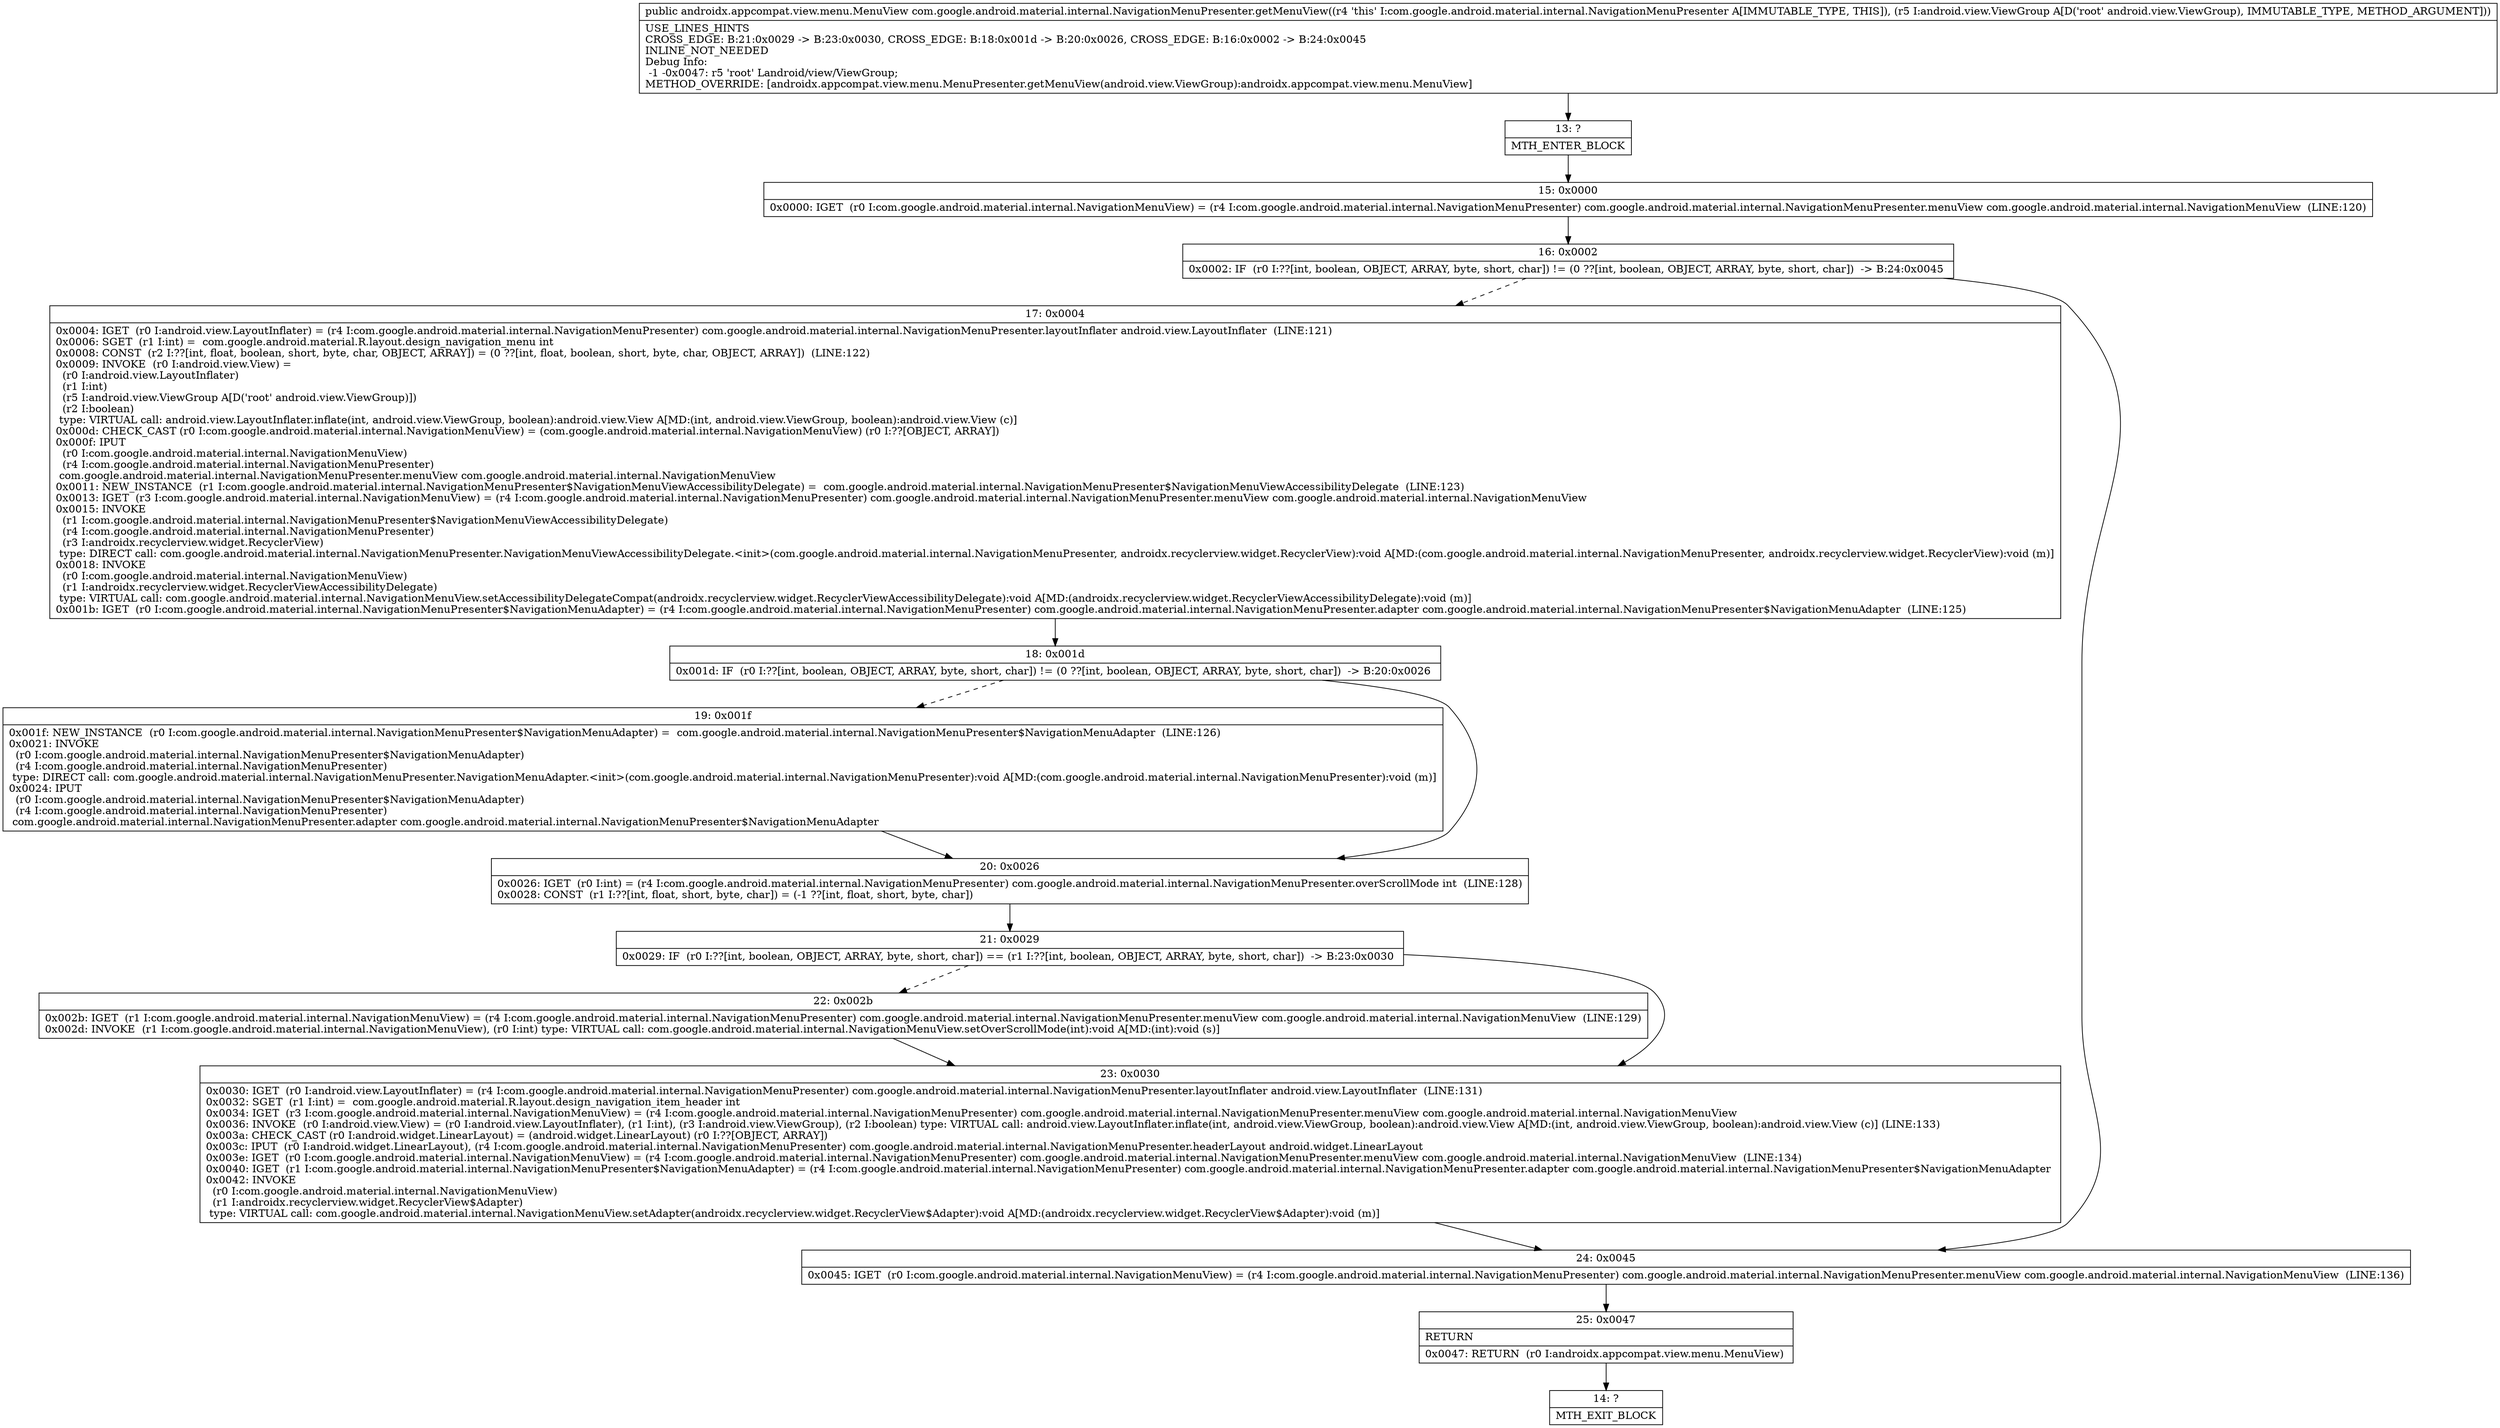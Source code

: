 digraph "CFG forcom.google.android.material.internal.NavigationMenuPresenter.getMenuView(Landroid\/view\/ViewGroup;)Landroidx\/appcompat\/view\/menu\/MenuView;" {
Node_13 [shape=record,label="{13\:\ ?|MTH_ENTER_BLOCK\l}"];
Node_15 [shape=record,label="{15\:\ 0x0000|0x0000: IGET  (r0 I:com.google.android.material.internal.NavigationMenuView) = (r4 I:com.google.android.material.internal.NavigationMenuPresenter) com.google.android.material.internal.NavigationMenuPresenter.menuView com.google.android.material.internal.NavigationMenuView  (LINE:120)\l}"];
Node_16 [shape=record,label="{16\:\ 0x0002|0x0002: IF  (r0 I:??[int, boolean, OBJECT, ARRAY, byte, short, char]) != (0 ??[int, boolean, OBJECT, ARRAY, byte, short, char])  \-\> B:24:0x0045 \l}"];
Node_17 [shape=record,label="{17\:\ 0x0004|0x0004: IGET  (r0 I:android.view.LayoutInflater) = (r4 I:com.google.android.material.internal.NavigationMenuPresenter) com.google.android.material.internal.NavigationMenuPresenter.layoutInflater android.view.LayoutInflater  (LINE:121)\l0x0006: SGET  (r1 I:int) =  com.google.android.material.R.layout.design_navigation_menu int \l0x0008: CONST  (r2 I:??[int, float, boolean, short, byte, char, OBJECT, ARRAY]) = (0 ??[int, float, boolean, short, byte, char, OBJECT, ARRAY])  (LINE:122)\l0x0009: INVOKE  (r0 I:android.view.View) = \l  (r0 I:android.view.LayoutInflater)\l  (r1 I:int)\l  (r5 I:android.view.ViewGroup A[D('root' android.view.ViewGroup)])\l  (r2 I:boolean)\l type: VIRTUAL call: android.view.LayoutInflater.inflate(int, android.view.ViewGroup, boolean):android.view.View A[MD:(int, android.view.ViewGroup, boolean):android.view.View (c)]\l0x000d: CHECK_CAST (r0 I:com.google.android.material.internal.NavigationMenuView) = (com.google.android.material.internal.NavigationMenuView) (r0 I:??[OBJECT, ARRAY]) \l0x000f: IPUT  \l  (r0 I:com.google.android.material.internal.NavigationMenuView)\l  (r4 I:com.google.android.material.internal.NavigationMenuPresenter)\l com.google.android.material.internal.NavigationMenuPresenter.menuView com.google.android.material.internal.NavigationMenuView \l0x0011: NEW_INSTANCE  (r1 I:com.google.android.material.internal.NavigationMenuPresenter$NavigationMenuViewAccessibilityDelegate) =  com.google.android.material.internal.NavigationMenuPresenter$NavigationMenuViewAccessibilityDelegate  (LINE:123)\l0x0013: IGET  (r3 I:com.google.android.material.internal.NavigationMenuView) = (r4 I:com.google.android.material.internal.NavigationMenuPresenter) com.google.android.material.internal.NavigationMenuPresenter.menuView com.google.android.material.internal.NavigationMenuView \l0x0015: INVOKE  \l  (r1 I:com.google.android.material.internal.NavigationMenuPresenter$NavigationMenuViewAccessibilityDelegate)\l  (r4 I:com.google.android.material.internal.NavigationMenuPresenter)\l  (r3 I:androidx.recyclerview.widget.RecyclerView)\l type: DIRECT call: com.google.android.material.internal.NavigationMenuPresenter.NavigationMenuViewAccessibilityDelegate.\<init\>(com.google.android.material.internal.NavigationMenuPresenter, androidx.recyclerview.widget.RecyclerView):void A[MD:(com.google.android.material.internal.NavigationMenuPresenter, androidx.recyclerview.widget.RecyclerView):void (m)]\l0x0018: INVOKE  \l  (r0 I:com.google.android.material.internal.NavigationMenuView)\l  (r1 I:androidx.recyclerview.widget.RecyclerViewAccessibilityDelegate)\l type: VIRTUAL call: com.google.android.material.internal.NavigationMenuView.setAccessibilityDelegateCompat(androidx.recyclerview.widget.RecyclerViewAccessibilityDelegate):void A[MD:(androidx.recyclerview.widget.RecyclerViewAccessibilityDelegate):void (m)]\l0x001b: IGET  (r0 I:com.google.android.material.internal.NavigationMenuPresenter$NavigationMenuAdapter) = (r4 I:com.google.android.material.internal.NavigationMenuPresenter) com.google.android.material.internal.NavigationMenuPresenter.adapter com.google.android.material.internal.NavigationMenuPresenter$NavigationMenuAdapter  (LINE:125)\l}"];
Node_18 [shape=record,label="{18\:\ 0x001d|0x001d: IF  (r0 I:??[int, boolean, OBJECT, ARRAY, byte, short, char]) != (0 ??[int, boolean, OBJECT, ARRAY, byte, short, char])  \-\> B:20:0x0026 \l}"];
Node_19 [shape=record,label="{19\:\ 0x001f|0x001f: NEW_INSTANCE  (r0 I:com.google.android.material.internal.NavigationMenuPresenter$NavigationMenuAdapter) =  com.google.android.material.internal.NavigationMenuPresenter$NavigationMenuAdapter  (LINE:126)\l0x0021: INVOKE  \l  (r0 I:com.google.android.material.internal.NavigationMenuPresenter$NavigationMenuAdapter)\l  (r4 I:com.google.android.material.internal.NavigationMenuPresenter)\l type: DIRECT call: com.google.android.material.internal.NavigationMenuPresenter.NavigationMenuAdapter.\<init\>(com.google.android.material.internal.NavigationMenuPresenter):void A[MD:(com.google.android.material.internal.NavigationMenuPresenter):void (m)]\l0x0024: IPUT  \l  (r0 I:com.google.android.material.internal.NavigationMenuPresenter$NavigationMenuAdapter)\l  (r4 I:com.google.android.material.internal.NavigationMenuPresenter)\l com.google.android.material.internal.NavigationMenuPresenter.adapter com.google.android.material.internal.NavigationMenuPresenter$NavigationMenuAdapter \l}"];
Node_20 [shape=record,label="{20\:\ 0x0026|0x0026: IGET  (r0 I:int) = (r4 I:com.google.android.material.internal.NavigationMenuPresenter) com.google.android.material.internal.NavigationMenuPresenter.overScrollMode int  (LINE:128)\l0x0028: CONST  (r1 I:??[int, float, short, byte, char]) = (\-1 ??[int, float, short, byte, char]) \l}"];
Node_21 [shape=record,label="{21\:\ 0x0029|0x0029: IF  (r0 I:??[int, boolean, OBJECT, ARRAY, byte, short, char]) == (r1 I:??[int, boolean, OBJECT, ARRAY, byte, short, char])  \-\> B:23:0x0030 \l}"];
Node_22 [shape=record,label="{22\:\ 0x002b|0x002b: IGET  (r1 I:com.google.android.material.internal.NavigationMenuView) = (r4 I:com.google.android.material.internal.NavigationMenuPresenter) com.google.android.material.internal.NavigationMenuPresenter.menuView com.google.android.material.internal.NavigationMenuView  (LINE:129)\l0x002d: INVOKE  (r1 I:com.google.android.material.internal.NavigationMenuView), (r0 I:int) type: VIRTUAL call: com.google.android.material.internal.NavigationMenuView.setOverScrollMode(int):void A[MD:(int):void (s)]\l}"];
Node_23 [shape=record,label="{23\:\ 0x0030|0x0030: IGET  (r0 I:android.view.LayoutInflater) = (r4 I:com.google.android.material.internal.NavigationMenuPresenter) com.google.android.material.internal.NavigationMenuPresenter.layoutInflater android.view.LayoutInflater  (LINE:131)\l0x0032: SGET  (r1 I:int) =  com.google.android.material.R.layout.design_navigation_item_header int \l0x0034: IGET  (r3 I:com.google.android.material.internal.NavigationMenuView) = (r4 I:com.google.android.material.internal.NavigationMenuPresenter) com.google.android.material.internal.NavigationMenuPresenter.menuView com.google.android.material.internal.NavigationMenuView \l0x0036: INVOKE  (r0 I:android.view.View) = (r0 I:android.view.LayoutInflater), (r1 I:int), (r3 I:android.view.ViewGroup), (r2 I:boolean) type: VIRTUAL call: android.view.LayoutInflater.inflate(int, android.view.ViewGroup, boolean):android.view.View A[MD:(int, android.view.ViewGroup, boolean):android.view.View (c)] (LINE:133)\l0x003a: CHECK_CAST (r0 I:android.widget.LinearLayout) = (android.widget.LinearLayout) (r0 I:??[OBJECT, ARRAY]) \l0x003c: IPUT  (r0 I:android.widget.LinearLayout), (r4 I:com.google.android.material.internal.NavigationMenuPresenter) com.google.android.material.internal.NavigationMenuPresenter.headerLayout android.widget.LinearLayout \l0x003e: IGET  (r0 I:com.google.android.material.internal.NavigationMenuView) = (r4 I:com.google.android.material.internal.NavigationMenuPresenter) com.google.android.material.internal.NavigationMenuPresenter.menuView com.google.android.material.internal.NavigationMenuView  (LINE:134)\l0x0040: IGET  (r1 I:com.google.android.material.internal.NavigationMenuPresenter$NavigationMenuAdapter) = (r4 I:com.google.android.material.internal.NavigationMenuPresenter) com.google.android.material.internal.NavigationMenuPresenter.adapter com.google.android.material.internal.NavigationMenuPresenter$NavigationMenuAdapter \l0x0042: INVOKE  \l  (r0 I:com.google.android.material.internal.NavigationMenuView)\l  (r1 I:androidx.recyclerview.widget.RecyclerView$Adapter)\l type: VIRTUAL call: com.google.android.material.internal.NavigationMenuView.setAdapter(androidx.recyclerview.widget.RecyclerView$Adapter):void A[MD:(androidx.recyclerview.widget.RecyclerView$Adapter):void (m)]\l}"];
Node_24 [shape=record,label="{24\:\ 0x0045|0x0045: IGET  (r0 I:com.google.android.material.internal.NavigationMenuView) = (r4 I:com.google.android.material.internal.NavigationMenuPresenter) com.google.android.material.internal.NavigationMenuPresenter.menuView com.google.android.material.internal.NavigationMenuView  (LINE:136)\l}"];
Node_25 [shape=record,label="{25\:\ 0x0047|RETURN\l|0x0047: RETURN  (r0 I:androidx.appcompat.view.menu.MenuView) \l}"];
Node_14 [shape=record,label="{14\:\ ?|MTH_EXIT_BLOCK\l}"];
MethodNode[shape=record,label="{public androidx.appcompat.view.menu.MenuView com.google.android.material.internal.NavigationMenuPresenter.getMenuView((r4 'this' I:com.google.android.material.internal.NavigationMenuPresenter A[IMMUTABLE_TYPE, THIS]), (r5 I:android.view.ViewGroup A[D('root' android.view.ViewGroup), IMMUTABLE_TYPE, METHOD_ARGUMENT]))  | USE_LINES_HINTS\lCROSS_EDGE: B:21:0x0029 \-\> B:23:0x0030, CROSS_EDGE: B:18:0x001d \-\> B:20:0x0026, CROSS_EDGE: B:16:0x0002 \-\> B:24:0x0045\lINLINE_NOT_NEEDED\lDebug Info:\l  \-1 \-0x0047: r5 'root' Landroid\/view\/ViewGroup;\lMETHOD_OVERRIDE: [androidx.appcompat.view.menu.MenuPresenter.getMenuView(android.view.ViewGroup):androidx.appcompat.view.menu.MenuView]\l}"];
MethodNode -> Node_13;Node_13 -> Node_15;
Node_15 -> Node_16;
Node_16 -> Node_17[style=dashed];
Node_16 -> Node_24;
Node_17 -> Node_18;
Node_18 -> Node_19[style=dashed];
Node_18 -> Node_20;
Node_19 -> Node_20;
Node_20 -> Node_21;
Node_21 -> Node_22[style=dashed];
Node_21 -> Node_23;
Node_22 -> Node_23;
Node_23 -> Node_24;
Node_24 -> Node_25;
Node_25 -> Node_14;
}

